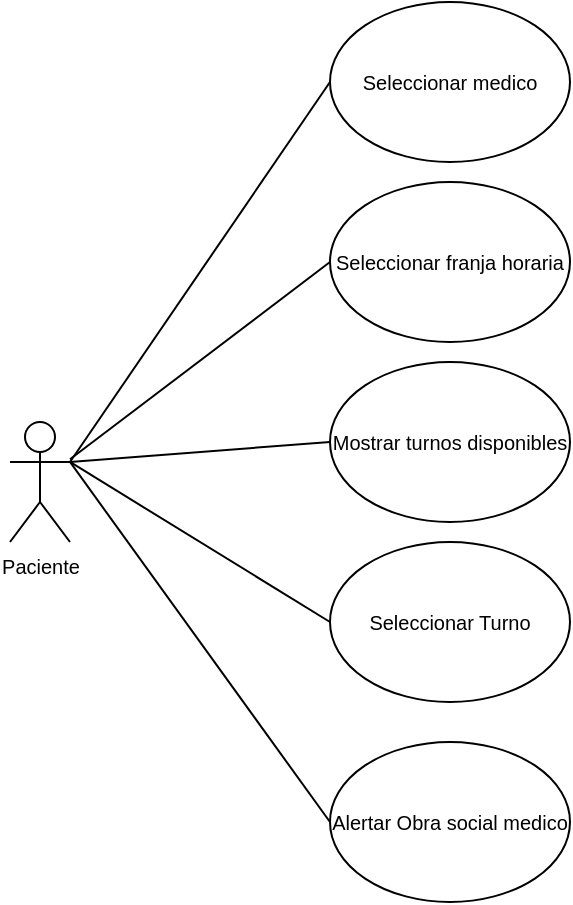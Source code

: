 <mxfile version="18.0.2" type="github">
  <diagram id="SYGA4eWzjhgXAbYpL_Ch" name="Page-1">
    <mxGraphModel dx="997" dy="580" grid="1" gridSize="10" guides="1" tooltips="1" connect="1" arrows="1" fold="1" page="1" pageScale="1" pageWidth="827" pageHeight="1169" math="0" shadow="0">
      <root>
        <object label="" id="0">
          <mxCell />
        </object>
        <mxCell id="1" parent="0" />
        <mxCell id="57hV9MgefJVSSr9JNAaL-1" value="Paciente" style="shape=umlActor;verticalLabelPosition=bottom;verticalAlign=top;html=1;outlineConnect=0;fontFamily=Helvetica;fontSize=10;" parent="1" vertex="1">
          <mxGeometry x="260" y="220" width="30" height="60" as="geometry" />
        </mxCell>
        <mxCell id="57hV9MgefJVSSr9JNAaL-15" value="Seleccionar medico" style="ellipse;whiteSpace=wrap;html=1;fontFamily=Helvetica;fontSize=10;" parent="1" vertex="1">
          <mxGeometry x="420" y="10" width="120" height="80" as="geometry" />
        </mxCell>
        <mxCell id="57hV9MgefJVSSr9JNAaL-16" value="Seleccionar franja horaria" style="ellipse;whiteSpace=wrap;html=1;fontFamily=Helvetica;fontSize=10;" parent="1" vertex="1">
          <mxGeometry x="420" y="100" width="120" height="80" as="geometry" />
        </mxCell>
        <mxCell id="57hV9MgefJVSSr9JNAaL-30" value="Mostrar turnos disponibles" style="ellipse;whiteSpace=wrap;html=1;fontFamily=Helvetica;fontSize=10;" parent="1" vertex="1">
          <mxGeometry x="420" y="190" width="120" height="80" as="geometry" />
        </mxCell>
        <mxCell id="57hV9MgefJVSSr9JNAaL-31" value="Seleccionar Turno" style="ellipse;whiteSpace=wrap;html=1;fontFamily=Helvetica;fontSize=10;" parent="1" vertex="1">
          <mxGeometry x="420" y="280" width="120" height="80" as="geometry" />
        </mxCell>
        <mxCell id="WEEtcuQphamk7MpxiqM7-1" value="Alertar Obra social medico" style="ellipse;whiteSpace=wrap;html=1;fontFamily=Helvetica;fontSize=10;" vertex="1" parent="1">
          <mxGeometry x="420" y="380" width="120" height="80" as="geometry" />
        </mxCell>
        <mxCell id="WEEtcuQphamk7MpxiqM7-2" value="" style="endArrow=none;html=1;rounded=0;entryX=0;entryY=0.5;entryDx=0;entryDy=0;" edge="1" parent="1" target="57hV9MgefJVSSr9JNAaL-15">
          <mxGeometry width="50" height="50" relative="1" as="geometry">
            <mxPoint x="290" y="240" as="sourcePoint" />
            <mxPoint x="340" y="190" as="targetPoint" />
          </mxGeometry>
        </mxCell>
        <mxCell id="WEEtcuQphamk7MpxiqM7-3" value="" style="endArrow=none;html=1;rounded=0;entryX=0;entryY=0.5;entryDx=0;entryDy=0;" edge="1" parent="1" source="57hV9MgefJVSSr9JNAaL-1" target="57hV9MgefJVSSr9JNAaL-16">
          <mxGeometry width="50" height="50" relative="1" as="geometry">
            <mxPoint x="320" y="290" as="sourcePoint" />
            <mxPoint x="450" y="100" as="targetPoint" />
          </mxGeometry>
        </mxCell>
        <mxCell id="WEEtcuQphamk7MpxiqM7-4" value="" style="endArrow=none;html=1;rounded=0;entryX=0;entryY=0.5;entryDx=0;entryDy=0;" edge="1" parent="1" target="57hV9MgefJVSSr9JNAaL-30">
          <mxGeometry width="50" height="50" relative="1" as="geometry">
            <mxPoint x="290" y="240" as="sourcePoint" />
            <mxPoint x="450" y="151.379" as="targetPoint" />
          </mxGeometry>
        </mxCell>
        <mxCell id="WEEtcuQphamk7MpxiqM7-5" value="" style="endArrow=none;html=1;rounded=0;entryX=0;entryY=0.5;entryDx=0;entryDy=0;exitX=1;exitY=0.333;exitDx=0;exitDy=0;exitPerimeter=0;" edge="1" parent="1" source="57hV9MgefJVSSr9JNAaL-1" target="57hV9MgefJVSSr9JNAaL-31">
          <mxGeometry width="50" height="50" relative="1" as="geometry">
            <mxPoint x="360" y="270" as="sourcePoint" />
            <mxPoint x="490" y="171.379" as="targetPoint" />
          </mxGeometry>
        </mxCell>
        <mxCell id="WEEtcuQphamk7MpxiqM7-6" value="" style="endArrow=none;html=1;rounded=0;entryX=0;entryY=0.5;entryDx=0;entryDy=0;exitX=1;exitY=0.333;exitDx=0;exitDy=0;exitPerimeter=0;" edge="1" parent="1" source="57hV9MgefJVSSr9JNAaL-1" target="WEEtcuQphamk7MpxiqM7-1">
          <mxGeometry width="50" height="50" relative="1" as="geometry">
            <mxPoint x="340" y="330" as="sourcePoint" />
            <mxPoint x="470" y="231.379" as="targetPoint" />
          </mxGeometry>
        </mxCell>
      </root>
    </mxGraphModel>
  </diagram>
</mxfile>
